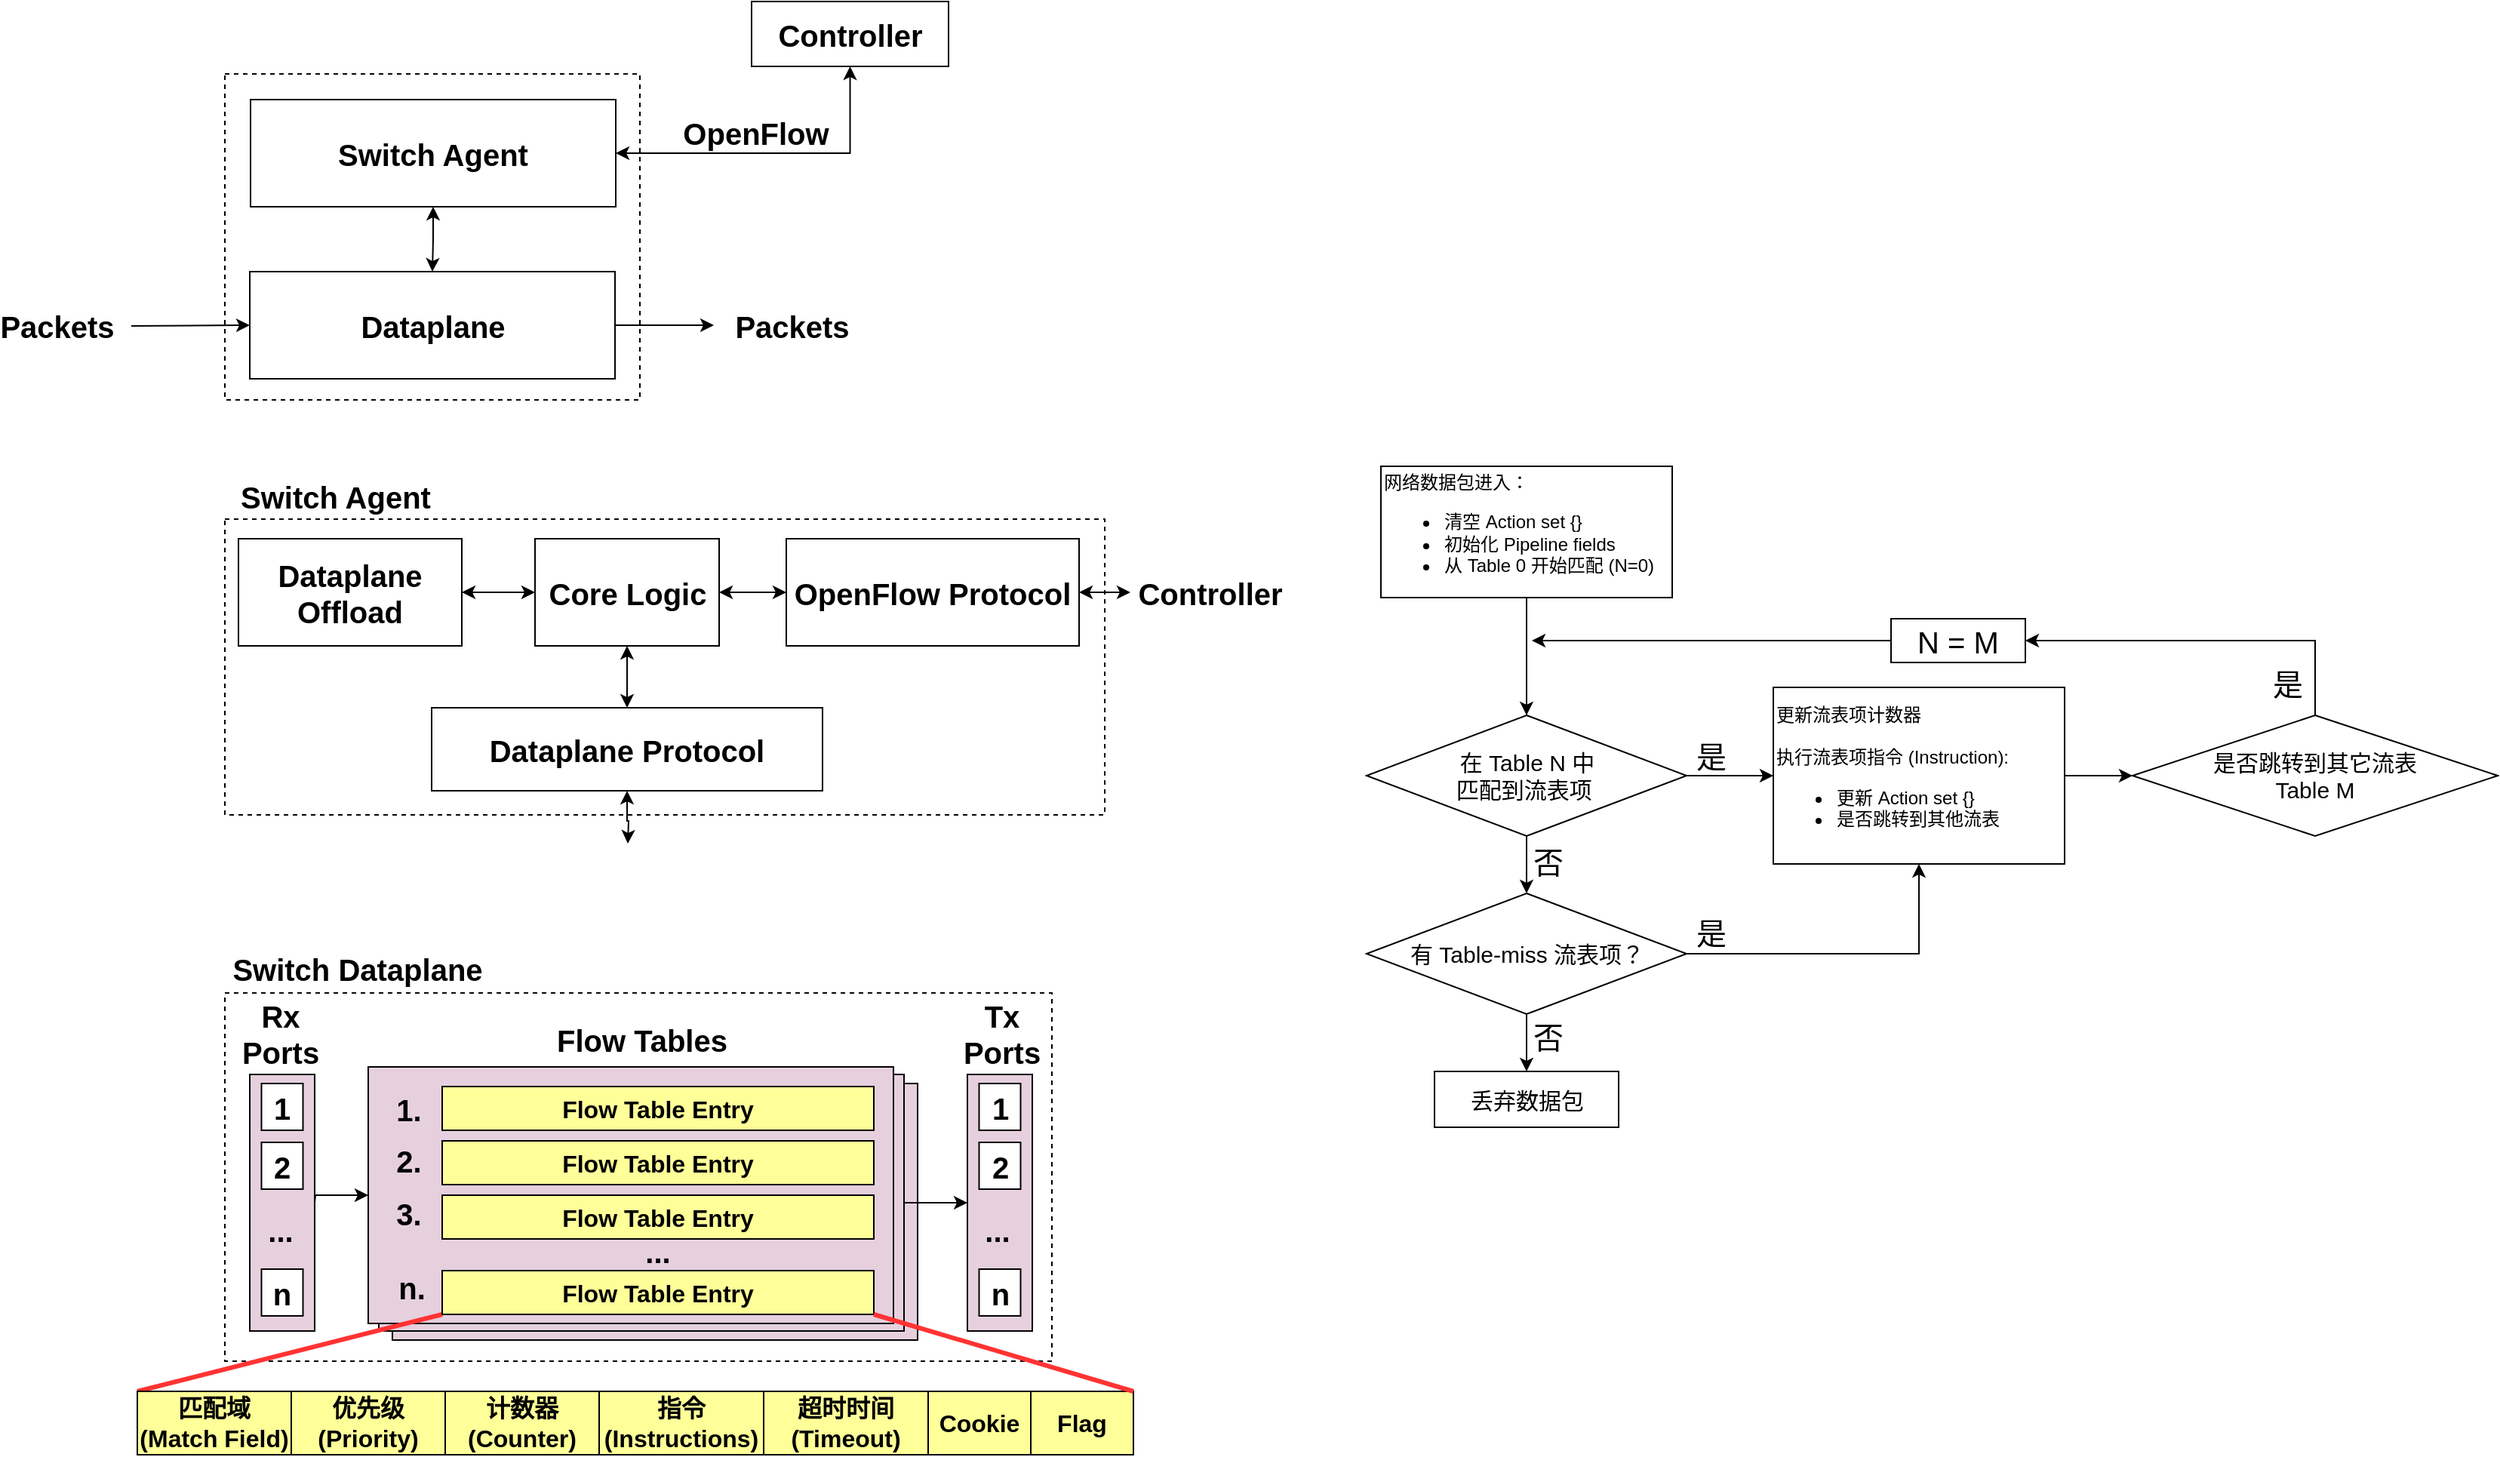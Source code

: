 <mxfile version="14.4.3" type="device"><diagram id="mlmlHFFJG2Xeg24F5nuh" name="第 1 页"><mxGraphModel dx="1506" dy="1215" grid="0" gridSize="10" guides="1" tooltips="1" connect="1" arrows="1" fold="1" page="0" pageScale="1" pageWidth="827" pageHeight="1169" math="0" shadow="0"><root><mxCell id="0"/><mxCell id="1" parent="0"/><mxCell id="wTU1pyHU_vnPOk61OR7I-28" value="" style="rounded=0;whiteSpace=wrap;html=1;dashed=1;" vertex="1" parent="1"><mxGeometry x="-88" y="427" width="548" height="244" as="geometry"/></mxCell><mxCell id="wTU1pyHU_vnPOk61OR7I-47" value="" style="rounded=0;whiteSpace=wrap;html=1;fillColor=#E6D0DE;" vertex="1" parent="1"><mxGeometry x="23" y="487" width="348" height="170" as="geometry"/></mxCell><mxCell id="wTU1pyHU_vnPOk61OR7I-46" value="" style="rounded=0;whiteSpace=wrap;html=1;fillColor=#E6D0DE;" vertex="1" parent="1"><mxGeometry x="14" y="481" width="348" height="170" as="geometry"/></mxCell><mxCell id="wTU1pyHU_vnPOk61OR7I-45" value="" style="rounded=0;whiteSpace=wrap;html=1;fillColor=#E6D0DE;" vertex="1" parent="1"><mxGeometry x="7" y="476" width="348" height="170" as="geometry"/></mxCell><mxCell id="wTU1pyHU_vnPOk61OR7I-61" style="edgeStyle=orthogonalEdgeStyle;rounded=0;orthogonalLoop=1;jettySize=auto;html=1;exitX=1;exitY=0.5;exitDx=0;exitDy=0;entryX=0;entryY=0.5;entryDx=0;entryDy=0;startArrow=none;startFill=0;" edge="1" parent="1" source="wTU1pyHU_vnPOk61OR7I-46" target="wTU1pyHU_vnPOk61OR7I-48"><mxGeometry relative="1" as="geometry"/></mxCell><mxCell id="wTU1pyHU_vnPOk61OR7I-1" value="" style="rounded=0;whiteSpace=wrap;html=1;dashed=1;" vertex="1" parent="1"><mxGeometry x="-88" y="113" width="583" height="196" as="geometry"/></mxCell><mxCell id="wTU1pyHU_vnPOk61OR7I-10" style="edgeStyle=orthogonalEdgeStyle;rounded=0;orthogonalLoop=1;jettySize=auto;html=1;startArrow=classic;startFill=1;" edge="1" parent="1" source="wTU1pyHU_vnPOk61OR7I-2"><mxGeometry relative="1" as="geometry"><mxPoint x="512" y="161.5" as="targetPoint"/></mxGeometry></mxCell><mxCell id="wTU1pyHU_vnPOk61OR7I-2" value="&lt;b&gt;&lt;font style=&quot;font-size: 20px&quot;&gt;OpenFlow Protocol&lt;/font&gt;&lt;/b&gt;" style="rounded=0;whiteSpace=wrap;html=1;" vertex="1" parent="1"><mxGeometry x="284" y="126" width="194" height="71" as="geometry"/></mxCell><mxCell id="wTU1pyHU_vnPOk61OR7I-7" style="edgeStyle=orthogonalEdgeStyle;rounded=0;orthogonalLoop=1;jettySize=auto;html=1;startArrow=classic;startFill=1;" edge="1" parent="1" source="wTU1pyHU_vnPOk61OR7I-3" target="wTU1pyHU_vnPOk61OR7I-2"><mxGeometry relative="1" as="geometry"/></mxCell><mxCell id="wTU1pyHU_vnPOk61OR7I-8" style="edgeStyle=orthogonalEdgeStyle;rounded=0;orthogonalLoop=1;jettySize=auto;html=1;entryX=0.5;entryY=0;entryDx=0;entryDy=0;startArrow=classic;startFill=1;" edge="1" parent="1" source="wTU1pyHU_vnPOk61OR7I-3" target="wTU1pyHU_vnPOk61OR7I-5"><mxGeometry relative="1" as="geometry"/></mxCell><mxCell id="wTU1pyHU_vnPOk61OR7I-3" value="&lt;b&gt;&lt;font style=&quot;font-size: 20px&quot;&gt;Core Logic&lt;/font&gt;&lt;/b&gt;" style="rounded=0;whiteSpace=wrap;html=1;" vertex="1" parent="1"><mxGeometry x="117.5" y="126" width="122" height="71" as="geometry"/></mxCell><mxCell id="wTU1pyHU_vnPOk61OR7I-6" style="edgeStyle=orthogonalEdgeStyle;rounded=0;orthogonalLoop=1;jettySize=auto;html=1;entryX=0;entryY=0.5;entryDx=0;entryDy=0;startArrow=classic;startFill=1;" edge="1" parent="1" source="wTU1pyHU_vnPOk61OR7I-4" target="wTU1pyHU_vnPOk61OR7I-3"><mxGeometry relative="1" as="geometry"/></mxCell><mxCell id="wTU1pyHU_vnPOk61OR7I-4" value="&lt;b&gt;&lt;font style=&quot;font-size: 20px&quot;&gt;Dataplane Offload&lt;/font&gt;&lt;/b&gt;" style="rounded=0;whiteSpace=wrap;html=1;" vertex="1" parent="1"><mxGeometry x="-79" y="126" width="148" height="71" as="geometry"/></mxCell><mxCell id="wTU1pyHU_vnPOk61OR7I-9" style="edgeStyle=orthogonalEdgeStyle;rounded=0;orthogonalLoop=1;jettySize=auto;html=1;startArrow=classic;startFill=1;" edge="1" parent="1" source="wTU1pyHU_vnPOk61OR7I-5"><mxGeometry relative="1" as="geometry"><mxPoint x="179" y="328" as="targetPoint"/></mxGeometry></mxCell><mxCell id="wTU1pyHU_vnPOk61OR7I-5" value="&lt;b&gt;&lt;font style=&quot;font-size: 20px&quot;&gt;Dataplane Protocol&lt;/font&gt;&lt;/b&gt;" style="rounded=0;whiteSpace=wrap;html=1;" vertex="1" parent="1"><mxGeometry x="49" y="238" width="259" height="55" as="geometry"/></mxCell><mxCell id="wTU1pyHU_vnPOk61OR7I-12" value="" style="rounded=0;whiteSpace=wrap;html=1;dashed=1;" vertex="1" parent="1"><mxGeometry x="-88" y="-182" width="275" height="216" as="geometry"/></mxCell><mxCell id="wTU1pyHU_vnPOk61OR7I-18" style="edgeStyle=orthogonalEdgeStyle;rounded=0;orthogonalLoop=1;jettySize=auto;html=1;startArrow=none;startFill=0;entryX=0;entryY=0.5;entryDx=0;entryDy=0;" edge="1" parent="1" target="wTU1pyHU_vnPOk61OR7I-13"><mxGeometry relative="1" as="geometry"><mxPoint x="-112" y="-15.5" as="targetPoint"/><mxPoint x="-150" y="-15" as="sourcePoint"/><Array as="points"><mxPoint x="-150" y="-15"/><mxPoint x="-113" y="-15"/></Array></mxGeometry></mxCell><mxCell id="wTU1pyHU_vnPOk61OR7I-19" style="edgeStyle=orthogonalEdgeStyle;rounded=0;orthogonalLoop=1;jettySize=auto;html=1;startArrow=none;startFill=0;" edge="1" parent="1" source="wTU1pyHU_vnPOk61OR7I-13"><mxGeometry relative="1" as="geometry"><mxPoint x="236" y="-15.5" as="targetPoint"/></mxGeometry></mxCell><mxCell id="wTU1pyHU_vnPOk61OR7I-13" value="&lt;b&gt;&lt;font style=&quot;font-size: 20px&quot;&gt;Dataplane&lt;/font&gt;&lt;/b&gt;" style="rounded=0;whiteSpace=wrap;html=1;" vertex="1" parent="1"><mxGeometry x="-71.5" y="-51" width="242" height="71" as="geometry"/></mxCell><mxCell id="wTU1pyHU_vnPOk61OR7I-16" style="edgeStyle=orthogonalEdgeStyle;rounded=0;orthogonalLoop=1;jettySize=auto;html=1;entryX=0.5;entryY=0;entryDx=0;entryDy=0;startArrow=classic;startFill=1;" edge="1" parent="1" source="wTU1pyHU_vnPOk61OR7I-14" target="wTU1pyHU_vnPOk61OR7I-13"><mxGeometry relative="1" as="geometry"/></mxCell><mxCell id="wTU1pyHU_vnPOk61OR7I-17" style="edgeStyle=orthogonalEdgeStyle;rounded=0;orthogonalLoop=1;jettySize=auto;html=1;startArrow=classic;startFill=1;elbow=vertical;" edge="1" parent="1" source="wTU1pyHU_vnPOk61OR7I-14" target="wTU1pyHU_vnPOk61OR7I-20"><mxGeometry relative="1" as="geometry"><mxPoint x="228" y="-129.5" as="targetPoint"/></mxGeometry></mxCell><mxCell id="wTU1pyHU_vnPOk61OR7I-14" value="&lt;b&gt;&lt;font style=&quot;font-size: 20px&quot;&gt;Switch Agent&lt;/font&gt;&lt;/b&gt;" style="rounded=0;whiteSpace=wrap;html=1;" vertex="1" parent="1"><mxGeometry x="-71" y="-165" width="242" height="71" as="geometry"/></mxCell><mxCell id="wTU1pyHU_vnPOk61OR7I-20" value="&lt;b&gt;&lt;font style=&quot;font-size: 20px&quot;&gt;Controller&lt;/font&gt;&lt;/b&gt;" style="rounded=0;whiteSpace=wrap;html=1;" vertex="1" parent="1"><mxGeometry x="261" y="-230" width="130.5" height="43" as="geometry"/></mxCell><mxCell id="wTU1pyHU_vnPOk61OR7I-21" value="&lt;b&gt;&lt;font style=&quot;font-size: 20px&quot;&gt;OpenFlow&lt;/font&gt;&lt;/b&gt;" style="text;html=1;strokeColor=none;fillColor=none;align=center;verticalAlign=middle;whiteSpace=wrap;rounded=0;dashed=1;" vertex="1" parent="1"><mxGeometry x="244" y="-153" width="40" height="20" as="geometry"/></mxCell><mxCell id="wTU1pyHU_vnPOk61OR7I-22" value="&lt;b&gt;&lt;font style=&quot;font-size: 20px&quot;&gt;Rx Ports&lt;/font&gt;&lt;/b&gt;" style="text;html=1;strokeColor=none;fillColor=none;align=center;verticalAlign=middle;whiteSpace=wrap;rounded=0;dashed=1;" vertex="1" parent="1"><mxGeometry x="-71" y="444" width="40" height="20" as="geometry"/></mxCell><mxCell id="wTU1pyHU_vnPOk61OR7I-23" value="&lt;b&gt;&lt;font style=&quot;font-size: 20px&quot;&gt;Controller&lt;/font&gt;&lt;/b&gt;" style="text;html=1;strokeColor=none;fillColor=none;align=center;verticalAlign=middle;whiteSpace=wrap;rounded=0;dashed=1;" vertex="1" parent="1"><mxGeometry x="545" y="151.5" width="40" height="20" as="geometry"/></mxCell><mxCell id="wTU1pyHU_vnPOk61OR7I-24" value="&lt;b&gt;&lt;font style=&quot;font-size: 20px&quot;&gt;Packets&lt;/font&gt;&lt;/b&gt;" style="text;html=1;strokeColor=none;fillColor=none;align=center;verticalAlign=middle;whiteSpace=wrap;rounded=0;dashed=1;" vertex="1" parent="1"><mxGeometry x="268" y="-25.5" width="40" height="20" as="geometry"/></mxCell><mxCell id="wTU1pyHU_vnPOk61OR7I-25" value="&lt;b&gt;&lt;font style=&quot;font-size: 20px&quot;&gt;Packets&lt;/font&gt;&lt;/b&gt;" style="text;html=1;strokeColor=none;fillColor=none;align=center;verticalAlign=middle;whiteSpace=wrap;rounded=0;dashed=1;" vertex="1" parent="1"><mxGeometry x="-219" y="-25.5" width="40" height="20" as="geometry"/></mxCell><mxCell id="wTU1pyHU_vnPOk61OR7I-26" value="&lt;b&gt;&lt;font style=&quot;font-size: 20px&quot;&gt;Switch Agent&lt;/font&gt;&lt;/b&gt;" style="text;html=1;strokeColor=none;fillColor=none;align=center;verticalAlign=middle;whiteSpace=wrap;rounded=0;dashed=1;" vertex="1" parent="1"><mxGeometry x="-88" y="88" width="147" height="20" as="geometry"/></mxCell><mxCell id="wTU1pyHU_vnPOk61OR7I-62" style="edgeStyle=orthogonalEdgeStyle;rounded=0;orthogonalLoop=1;jettySize=auto;html=1;entryX=0;entryY=0.5;entryDx=0;entryDy=0;startArrow=none;startFill=0;" edge="1" parent="1" source="wTU1pyHU_vnPOk61OR7I-37" target="wTU1pyHU_vnPOk61OR7I-45"><mxGeometry relative="1" as="geometry"><Array as="points"><mxPoint x="-28" y="566"/><mxPoint x="-28" y="561"/></Array></mxGeometry></mxCell><mxCell id="wTU1pyHU_vnPOk61OR7I-37" value="" style="rounded=0;whiteSpace=wrap;html=1;fillColor=#E6D0DE;" vertex="1" parent="1"><mxGeometry x="-71.5" y="481" width="43" height="170" as="geometry"/></mxCell><mxCell id="wTU1pyHU_vnPOk61OR7I-38" value="&lt;b&gt;&lt;font style=&quot;font-size: 20px&quot;&gt;...&lt;/font&gt;&lt;/b&gt;" style="text;html=1;strokeColor=none;fillColor=none;align=center;verticalAlign=middle;whiteSpace=wrap;rounded=0;dashed=1;" vertex="1" parent="1"><mxGeometry x="-71.5" y="574" width="40" height="20" as="geometry"/></mxCell><mxCell id="wTU1pyHU_vnPOk61OR7I-40" value="&lt;b&gt;&lt;font style=&quot;font-size: 20px&quot;&gt;Switch Dataplane&lt;/font&gt;&lt;/b&gt;" style="text;html=1;strokeColor=none;fillColor=none;align=center;verticalAlign=middle;whiteSpace=wrap;rounded=0;dashed=1;" vertex="1" parent="1"><mxGeometry x="-99" y="401" width="198" height="20" as="geometry"/></mxCell><mxCell id="wTU1pyHU_vnPOk61OR7I-42" value="&lt;b&gt;&lt;font style=&quot;font-size: 20px&quot;&gt;1&lt;/font&gt;&lt;/b&gt;" style="rounded=0;whiteSpace=wrap;html=1;" vertex="1" parent="1"><mxGeometry x="-63.75" y="487" width="27.5" height="31" as="geometry"/></mxCell><mxCell id="wTU1pyHU_vnPOk61OR7I-43" value="&lt;b&gt;&lt;font style=&quot;font-size: 20px&quot;&gt;2&lt;/font&gt;&lt;/b&gt;" style="rounded=0;whiteSpace=wrap;html=1;" vertex="1" parent="1"><mxGeometry x="-63.75" y="526" width="27.5" height="31" as="geometry"/></mxCell><mxCell id="wTU1pyHU_vnPOk61OR7I-44" value="&lt;b&gt;&lt;font style=&quot;font-size: 20px&quot;&gt;n&lt;/font&gt;&lt;/b&gt;" style="rounded=0;whiteSpace=wrap;html=1;" vertex="1" parent="1"><mxGeometry x="-63.75" y="610" width="27.5" height="31" as="geometry"/></mxCell><mxCell id="wTU1pyHU_vnPOk61OR7I-48" value="" style="rounded=0;whiteSpace=wrap;html=1;fillColor=#E6D0DE;" vertex="1" parent="1"><mxGeometry x="404" y="481" width="43" height="170" as="geometry"/></mxCell><mxCell id="wTU1pyHU_vnPOk61OR7I-49" value="&lt;b&gt;&lt;font style=&quot;font-size: 20px&quot;&gt;...&lt;/font&gt;&lt;/b&gt;" style="text;html=1;strokeColor=none;fillColor=none;align=center;verticalAlign=middle;whiteSpace=wrap;rounded=0;dashed=1;" vertex="1" parent="1"><mxGeometry x="404" y="574" width="40" height="20" as="geometry"/></mxCell><mxCell id="wTU1pyHU_vnPOk61OR7I-50" value="&lt;b&gt;&lt;font style=&quot;font-size: 20px&quot;&gt;1&lt;/font&gt;&lt;/b&gt;" style="rounded=0;whiteSpace=wrap;html=1;" vertex="1" parent="1"><mxGeometry x="411.75" y="487" width="27.5" height="31" as="geometry"/></mxCell><mxCell id="wTU1pyHU_vnPOk61OR7I-51" value="&lt;b&gt;&lt;font style=&quot;font-size: 20px&quot;&gt;2&lt;/font&gt;&lt;/b&gt;" style="rounded=0;whiteSpace=wrap;html=1;" vertex="1" parent="1"><mxGeometry x="411.75" y="526" width="27.5" height="31" as="geometry"/></mxCell><mxCell id="wTU1pyHU_vnPOk61OR7I-52" value="&lt;b&gt;&lt;font style=&quot;font-size: 20px&quot;&gt;n&lt;/font&gt;&lt;/b&gt;" style="rounded=0;whiteSpace=wrap;html=1;" vertex="1" parent="1"><mxGeometry x="411.75" y="610" width="27.5" height="31" as="geometry"/></mxCell><mxCell id="wTU1pyHU_vnPOk61OR7I-53" value="&lt;font size=&quot;1&quot;&gt;&lt;b style=&quot;font-size: 16px&quot;&gt;Flow Table Entry&lt;/b&gt;&lt;/font&gt;" style="rounded=0;whiteSpace=wrap;html=1;fillColor=#FFFF99;" vertex="1" parent="1"><mxGeometry x="56" y="489" width="286" height="29" as="geometry"/></mxCell><mxCell id="wTU1pyHU_vnPOk61OR7I-63" value="&lt;b&gt;&lt;font style=&quot;font-size: 20px&quot;&gt;1.&lt;/font&gt;&lt;/b&gt;" style="text;html=1;strokeColor=none;fillColor=none;align=center;verticalAlign=middle;whiteSpace=wrap;rounded=0;dashed=1;" vertex="1" parent="1"><mxGeometry x="14" y="493.5" width="40" height="20" as="geometry"/></mxCell><mxCell id="wTU1pyHU_vnPOk61OR7I-64" value="&lt;b&gt;&lt;font style=&quot;font-size: 20px&quot;&gt;2.&lt;/font&gt;&lt;/b&gt;" style="text;html=1;strokeColor=none;fillColor=none;align=center;verticalAlign=middle;whiteSpace=wrap;rounded=0;dashed=1;" vertex="1" parent="1"><mxGeometry x="14" y="527.5" width="40" height="20" as="geometry"/></mxCell><mxCell id="wTU1pyHU_vnPOk61OR7I-65" value="&lt;b&gt;&lt;font style=&quot;font-size: 20px&quot;&gt;3.&lt;/font&gt;&lt;/b&gt;" style="text;html=1;strokeColor=none;fillColor=none;align=center;verticalAlign=middle;whiteSpace=wrap;rounded=0;dashed=1;" vertex="1" parent="1"><mxGeometry x="14" y="563" width="40" height="20" as="geometry"/></mxCell><mxCell id="wTU1pyHU_vnPOk61OR7I-66" value="&lt;b&gt;&lt;font style=&quot;font-size: 20px&quot;&gt;n.&lt;/font&gt;&lt;/b&gt;" style="text;html=1;strokeColor=none;fillColor=none;align=center;verticalAlign=middle;whiteSpace=wrap;rounded=0;dashed=1;" vertex="1" parent="1"><mxGeometry x="16" y="612" width="40" height="20" as="geometry"/></mxCell><mxCell id="wTU1pyHU_vnPOk61OR7I-68" value="&lt;b&gt;&lt;font style=&quot;font-size: 20px&quot;&gt;...&lt;/font&gt;&lt;/b&gt;" style="text;html=1;strokeColor=none;fillColor=none;align=center;verticalAlign=middle;whiteSpace=wrap;rounded=0;dashed=1;" vertex="1" parent="1"><mxGeometry x="179" y="588" width="40" height="20" as="geometry"/></mxCell><mxCell id="wTU1pyHU_vnPOk61OR7I-69" value="&lt;b&gt;&lt;font style=&quot;font-size: 20px&quot;&gt;Flow Tables&lt;/font&gt;&lt;/b&gt;" style="text;html=1;strokeColor=none;fillColor=none;align=center;verticalAlign=middle;whiteSpace=wrap;rounded=0;dashed=1;" vertex="1" parent="1"><mxGeometry x="127.5" y="448" width="121" height="20" as="geometry"/></mxCell><mxCell id="wTU1pyHU_vnPOk61OR7I-70" value="&lt;b&gt;&lt;font style=&quot;font-size: 20px&quot;&gt;Tx Ports&lt;/font&gt;&lt;/b&gt;" style="text;html=1;strokeColor=none;fillColor=none;align=center;verticalAlign=middle;whiteSpace=wrap;rounded=0;dashed=1;" vertex="1" parent="1"><mxGeometry x="407" y="444" width="40" height="20" as="geometry"/></mxCell><mxCell id="wTU1pyHU_vnPOk61OR7I-71" value="&lt;font size=&quot;1&quot;&gt;&lt;b style=&quot;font-size: 16px&quot;&gt;Flow Table Entry&lt;/b&gt;&lt;/font&gt;" style="rounded=0;whiteSpace=wrap;html=1;fillColor=#FFFF99;" vertex="1" parent="1"><mxGeometry x="56" y="525" width="286" height="29" as="geometry"/></mxCell><mxCell id="wTU1pyHU_vnPOk61OR7I-72" value="&lt;font size=&quot;1&quot;&gt;&lt;b style=&quot;font-size: 16px&quot;&gt;Flow Table Entry&lt;/b&gt;&lt;/font&gt;" style="rounded=0;whiteSpace=wrap;html=1;fillColor=#FFFF99;" vertex="1" parent="1"><mxGeometry x="56" y="561" width="286" height="29" as="geometry"/></mxCell><mxCell id="wTU1pyHU_vnPOk61OR7I-81" style="rounded=0;orthogonalLoop=1;jettySize=auto;html=1;entryX=0;entryY=0;entryDx=0;entryDy=0;startArrow=none;startFill=0;endArrow=none;endFill=0;strokeColor=#FF3333;strokeWidth=3;exitX=0;exitY=1;exitDx=0;exitDy=0;" edge="1" parent="1" source="wTU1pyHU_vnPOk61OR7I-73" target="wTU1pyHU_vnPOk61OR7I-74"><mxGeometry relative="1" as="geometry"/></mxCell><mxCell id="wTU1pyHU_vnPOk61OR7I-73" value="&lt;font size=&quot;1&quot;&gt;&lt;b style=&quot;font-size: 16px&quot;&gt;Flow Table Entry&lt;/b&gt;&lt;/font&gt;" style="rounded=0;whiteSpace=wrap;html=1;fillColor=#FFFF99;" vertex="1" parent="1"><mxGeometry x="56" y="611" width="286" height="29" as="geometry"/></mxCell><mxCell id="wTU1pyHU_vnPOk61OR7I-74" value="&lt;span style=&quot;font-size: 16px&quot;&gt;&lt;b&gt;匹配域 (Match Field)&lt;/b&gt;&lt;/span&gt;" style="rounded=0;whiteSpace=wrap;html=1;fillColor=#FFFF99;" vertex="1" parent="1"><mxGeometry x="-146" y="691" width="102.25" height="42" as="geometry"/></mxCell><mxCell id="wTU1pyHU_vnPOk61OR7I-75" value="&lt;span style=&quot;font-size: 16px&quot;&gt;&lt;b&gt;优先级 (Priority)&lt;/b&gt;&lt;/span&gt;" style="rounded=0;whiteSpace=wrap;html=1;fillColor=#FFFF99;" vertex="1" parent="1"><mxGeometry x="-44" y="691" width="102.25" height="42" as="geometry"/></mxCell><mxCell id="wTU1pyHU_vnPOk61OR7I-76" value="&lt;span style=&quot;font-size: 16px&quot;&gt;&lt;b&gt;计数器 (Counter)&lt;/b&gt;&lt;/span&gt;" style="rounded=0;whiteSpace=wrap;html=1;fillColor=#FFFF99;" vertex="1" parent="1"><mxGeometry x="58" y="691" width="102.25" height="42" as="geometry"/></mxCell><mxCell id="wTU1pyHU_vnPOk61OR7I-77" value="&lt;span style=&quot;font-size: 16px&quot;&gt;&lt;b&gt;指令 (Instructions)&lt;/b&gt;&lt;/span&gt;" style="rounded=0;whiteSpace=wrap;html=1;fillColor=#FFFF99;" vertex="1" parent="1"><mxGeometry x="160" y="691" width="109" height="42" as="geometry"/></mxCell><mxCell id="wTU1pyHU_vnPOk61OR7I-78" value="&lt;span style=&quot;font-size: 16px&quot;&gt;&lt;b&gt;超时时间 (Timeout)&lt;/b&gt;&lt;/span&gt;" style="rounded=0;whiteSpace=wrap;html=1;fillColor=#FFFF99;" vertex="1" parent="1"><mxGeometry x="269" y="691" width="109" height="42" as="geometry"/></mxCell><mxCell id="wTU1pyHU_vnPOk61OR7I-79" value="&lt;span style=&quot;font-size: 16px&quot;&gt;&lt;b&gt;Cookie&lt;/b&gt;&lt;/span&gt;" style="rounded=0;whiteSpace=wrap;html=1;fillColor=#FFFF99;" vertex="1" parent="1"><mxGeometry x="378" y="691" width="68" height="42" as="geometry"/></mxCell><mxCell id="wTU1pyHU_vnPOk61OR7I-80" value="&lt;span style=&quot;font-size: 16px&quot;&gt;&lt;b&gt;Flag&lt;/b&gt;&lt;/span&gt;" style="rounded=0;whiteSpace=wrap;html=1;fillColor=#FFFF99;" vertex="1" parent="1"><mxGeometry x="446" y="691" width="68" height="42" as="geometry"/></mxCell><mxCell id="wTU1pyHU_vnPOk61OR7I-82" style="rounded=0;orthogonalLoop=1;jettySize=auto;html=1;entryX=1;entryY=0;entryDx=0;entryDy=0;startArrow=none;startFill=0;endArrow=none;endFill=0;strokeColor=#FF3333;strokeWidth=3;exitX=1;exitY=1;exitDx=0;exitDy=0;" edge="1" parent="1" source="wTU1pyHU_vnPOk61OR7I-73" target="wTU1pyHU_vnPOk61OR7I-80"><mxGeometry relative="1" as="geometry"><mxPoint x="66" y="650" as="sourcePoint"/><mxPoint x="-136" y="701" as="targetPoint"/></mxGeometry></mxCell><mxCell id="wTU1pyHU_vnPOk61OR7I-85" style="edgeStyle=none;rounded=0;orthogonalLoop=1;jettySize=auto;html=1;startFill=0;endArrow=classic;endFill=1;strokeWidth=1;entryX=0.5;entryY=0;entryDx=0;entryDy=0;" edge="1" parent="1" source="wTU1pyHU_vnPOk61OR7I-83" target="wTU1pyHU_vnPOk61OR7I-86"><mxGeometry relative="1" as="geometry"><mxPoint x="769" y="266" as="targetPoint"/></mxGeometry></mxCell><mxCell id="wTU1pyHU_vnPOk61OR7I-83" value="网络数据包进入：&lt;br&gt;&lt;ul&gt;&lt;li&gt;清空 Action set {}&lt;/li&gt;&lt;li&gt;初始化 Pipeline fields&lt;/li&gt;&lt;li&gt;从 Table 0 开始匹配 (N=0)&lt;/li&gt;&lt;/ul&gt;" style="rounded=0;whiteSpace=wrap;html=1;align=left;" vertex="1" parent="1"><mxGeometry x="678" y="78" width="193" height="87" as="geometry"/></mxCell><mxCell id="wTU1pyHU_vnPOk61OR7I-90" style="edgeStyle=none;rounded=0;orthogonalLoop=1;jettySize=auto;html=1;entryX=0;entryY=0.5;entryDx=0;entryDy=0;startArrow=none;startFill=0;endArrow=classic;endFill=1;strokeColor=#000000;strokeWidth=1;" edge="1" parent="1" source="wTU1pyHU_vnPOk61OR7I-86" target="wTU1pyHU_vnPOk61OR7I-89"><mxGeometry relative="1" as="geometry"/></mxCell><mxCell id="wTU1pyHU_vnPOk61OR7I-95" style="edgeStyle=orthogonalEdgeStyle;rounded=0;orthogonalLoop=1;jettySize=auto;html=1;entryX=0.5;entryY=0;entryDx=0;entryDy=0;startArrow=none;startFill=0;endArrow=classic;endFill=1;strokeColor=#000000;strokeWidth=1;" edge="1" parent="1" source="wTU1pyHU_vnPOk61OR7I-86" target="wTU1pyHU_vnPOk61OR7I-94"><mxGeometry relative="1" as="geometry"/></mxCell><mxCell id="wTU1pyHU_vnPOk61OR7I-86" value="&lt;font style=&quot;font-size: 15px&quot;&gt;在 Table N 中&lt;br&gt;匹配到流表项&amp;nbsp;&lt;/font&gt;" style="rhombus;whiteSpace=wrap;html=1;strokeColor=#000000;fillColor=#FFFFFF;align=center;" vertex="1" parent="1"><mxGeometry x="668.5" y="243" width="212" height="80" as="geometry"/></mxCell><mxCell id="wTU1pyHU_vnPOk61OR7I-87" style="edgeStyle=none;rounded=0;orthogonalLoop=1;jettySize=auto;html=1;entryX=1;entryY=0.5;entryDx=0;entryDy=0;startFill=0;endArrow=classic;endFill=1;strokeColor=#000000;strokeWidth=1;" edge="1" parent="1" source="wTU1pyHU_vnPOk61OR7I-86" target="wTU1pyHU_vnPOk61OR7I-86"><mxGeometry relative="1" as="geometry"/></mxCell><mxCell id="wTU1pyHU_vnPOk61OR7I-92" style="edgeStyle=none;rounded=0;orthogonalLoop=1;jettySize=auto;html=1;entryX=0;entryY=0.5;entryDx=0;entryDy=0;startArrow=none;startFill=0;endArrow=classic;endFill=1;strokeColor=#000000;strokeWidth=1;" edge="1" parent="1" source="wTU1pyHU_vnPOk61OR7I-89" target="wTU1pyHU_vnPOk61OR7I-91"><mxGeometry relative="1" as="geometry"/></mxCell><mxCell id="wTU1pyHU_vnPOk61OR7I-89" value="更新流表项计数器&lt;br&gt;&lt;br&gt;执行流表项指令 (Instruction):&lt;br&gt;&lt;ul&gt;&lt;li&gt;更新 Action set {}&lt;/li&gt;&lt;li&gt;是否跳转到其他流表&lt;/li&gt;&lt;/ul&gt;" style="rounded=0;whiteSpace=wrap;html=1;align=left;" vertex="1" parent="1"><mxGeometry x="938" y="224.5" width="193" height="117" as="geometry"/></mxCell><mxCell id="wTU1pyHU_vnPOk61OR7I-93" style="edgeStyle=orthogonalEdgeStyle;rounded=0;orthogonalLoop=1;jettySize=auto;html=1;startArrow=none;startFill=0;endArrow=classic;endFill=1;strokeColor=#000000;strokeWidth=1;exitX=0.5;exitY=0;exitDx=0;exitDy=0;entryX=1;entryY=0.5;entryDx=0;entryDy=0;" edge="1" parent="1" source="wTU1pyHU_vnPOk61OR7I-91" target="wTU1pyHU_vnPOk61OR7I-110"><mxGeometry relative="1" as="geometry"><mxPoint x="1171" y="196" as="targetPoint"/><Array as="points"><mxPoint x="1297" y="194"/></Array></mxGeometry></mxCell><mxCell id="wTU1pyHU_vnPOk61OR7I-91" value="&lt;font style=&quot;font-size: 15px&quot;&gt;是否跳转到其它流表 &lt;br&gt;Table M&lt;/font&gt;" style="rhombus;whiteSpace=wrap;html=1;strokeColor=#000000;fillColor=#FFFFFF;align=center;" vertex="1" parent="1"><mxGeometry x="1176" y="243" width="242" height="80" as="geometry"/></mxCell><mxCell id="wTU1pyHU_vnPOk61OR7I-96" style="edgeStyle=orthogonalEdgeStyle;rounded=0;orthogonalLoop=1;jettySize=auto;html=1;startArrow=none;startFill=0;endArrow=classic;endFill=1;strokeColor=#000000;strokeWidth=1;" edge="1" parent="1" source="wTU1pyHU_vnPOk61OR7I-94" target="wTU1pyHU_vnPOk61OR7I-89"><mxGeometry relative="1" as="geometry"/></mxCell><mxCell id="wTU1pyHU_vnPOk61OR7I-98" style="edgeStyle=orthogonalEdgeStyle;rounded=0;orthogonalLoop=1;jettySize=auto;html=1;entryX=0.5;entryY=0;entryDx=0;entryDy=0;startArrow=none;startFill=0;endArrow=classic;endFill=1;strokeColor=#000000;strokeWidth=1;" edge="1" parent="1" source="wTU1pyHU_vnPOk61OR7I-94" target="wTU1pyHU_vnPOk61OR7I-97"><mxGeometry relative="1" as="geometry"/></mxCell><mxCell id="wTU1pyHU_vnPOk61OR7I-94" value="&lt;font style=&quot;font-size: 15px&quot;&gt;有 Table-miss 流表项？&lt;/font&gt;" style="rhombus;whiteSpace=wrap;html=1;strokeColor=#000000;fillColor=#FFFFFF;align=center;" vertex="1" parent="1"><mxGeometry x="668.5" y="361" width="212" height="80" as="geometry"/></mxCell><mxCell id="wTU1pyHU_vnPOk61OR7I-97" value="&lt;div&gt;&lt;span&gt;&lt;font style=&quot;font-size: 15px&quot;&gt;丢弃数据包&lt;/font&gt;&lt;/span&gt;&lt;/div&gt;" style="rounded=0;whiteSpace=wrap;html=1;align=center;" vertex="1" parent="1"><mxGeometry x="713.5" y="479" width="122" height="37" as="geometry"/></mxCell><mxCell id="wTU1pyHU_vnPOk61OR7I-104" value="&lt;span style=&quot;font-size: 20px&quot;&gt;否&lt;/span&gt;" style="text;html=1;strokeColor=none;fillColor=none;align=center;verticalAlign=middle;whiteSpace=wrap;rounded=0;dashed=1;" vertex="1" parent="1"><mxGeometry x="769" y="446" width="40" height="20" as="geometry"/></mxCell><mxCell id="wTU1pyHU_vnPOk61OR7I-105" value="&lt;span style=&quot;font-size: 20px&quot;&gt;是&lt;/span&gt;" style="text;html=1;strokeColor=none;fillColor=none;align=center;verticalAlign=middle;whiteSpace=wrap;rounded=0;dashed=1;" vertex="1" parent="1"><mxGeometry x="877" y="377" width="40" height="20" as="geometry"/></mxCell><mxCell id="wTU1pyHU_vnPOk61OR7I-106" value="&lt;span style=&quot;font-size: 20px&quot;&gt;是&lt;/span&gt;" style="text;html=1;strokeColor=none;fillColor=none;align=center;verticalAlign=middle;whiteSpace=wrap;rounded=0;dashed=1;" vertex="1" parent="1"><mxGeometry x="877" y="260" width="40" height="20" as="geometry"/></mxCell><mxCell id="wTU1pyHU_vnPOk61OR7I-107" value="&lt;span style=&quot;font-size: 20px&quot;&gt;否&lt;/span&gt;" style="text;html=1;strokeColor=none;fillColor=none;align=center;verticalAlign=middle;whiteSpace=wrap;rounded=0;dashed=1;" vertex="1" parent="1"><mxGeometry x="769" y="330" width="40" height="20" as="geometry"/></mxCell><mxCell id="wTU1pyHU_vnPOk61OR7I-108" value="&lt;span style=&quot;font-size: 20px&quot;&gt;是&lt;/span&gt;" style="text;html=1;strokeColor=none;fillColor=none;align=center;verticalAlign=middle;whiteSpace=wrap;rounded=0;dashed=1;" vertex="1" parent="1"><mxGeometry x="1259" y="212" width="40" height="20" as="geometry"/></mxCell><mxCell id="wTU1pyHU_vnPOk61OR7I-111" style="edgeStyle=orthogonalEdgeStyle;rounded=0;orthogonalLoop=1;jettySize=auto;html=1;startArrow=none;startFill=0;endArrow=classic;endFill=1;strokeColor=#000000;strokeWidth=1;" edge="1" parent="1" source="wTU1pyHU_vnPOk61OR7I-110"><mxGeometry relative="1" as="geometry"><mxPoint x="778" y="193.5" as="targetPoint"/></mxGeometry></mxCell><mxCell id="wTU1pyHU_vnPOk61OR7I-110" value="&lt;div&gt;&lt;span&gt;&lt;font style=&quot;font-size: 20px&quot;&gt;N = M&lt;/font&gt;&lt;/span&gt;&lt;/div&gt;" style="rounded=0;whiteSpace=wrap;html=1;align=center;" vertex="1" parent="1"><mxGeometry x="1016" y="179" width="89" height="29" as="geometry"/></mxCell></root></mxGraphModel></diagram></mxfile>